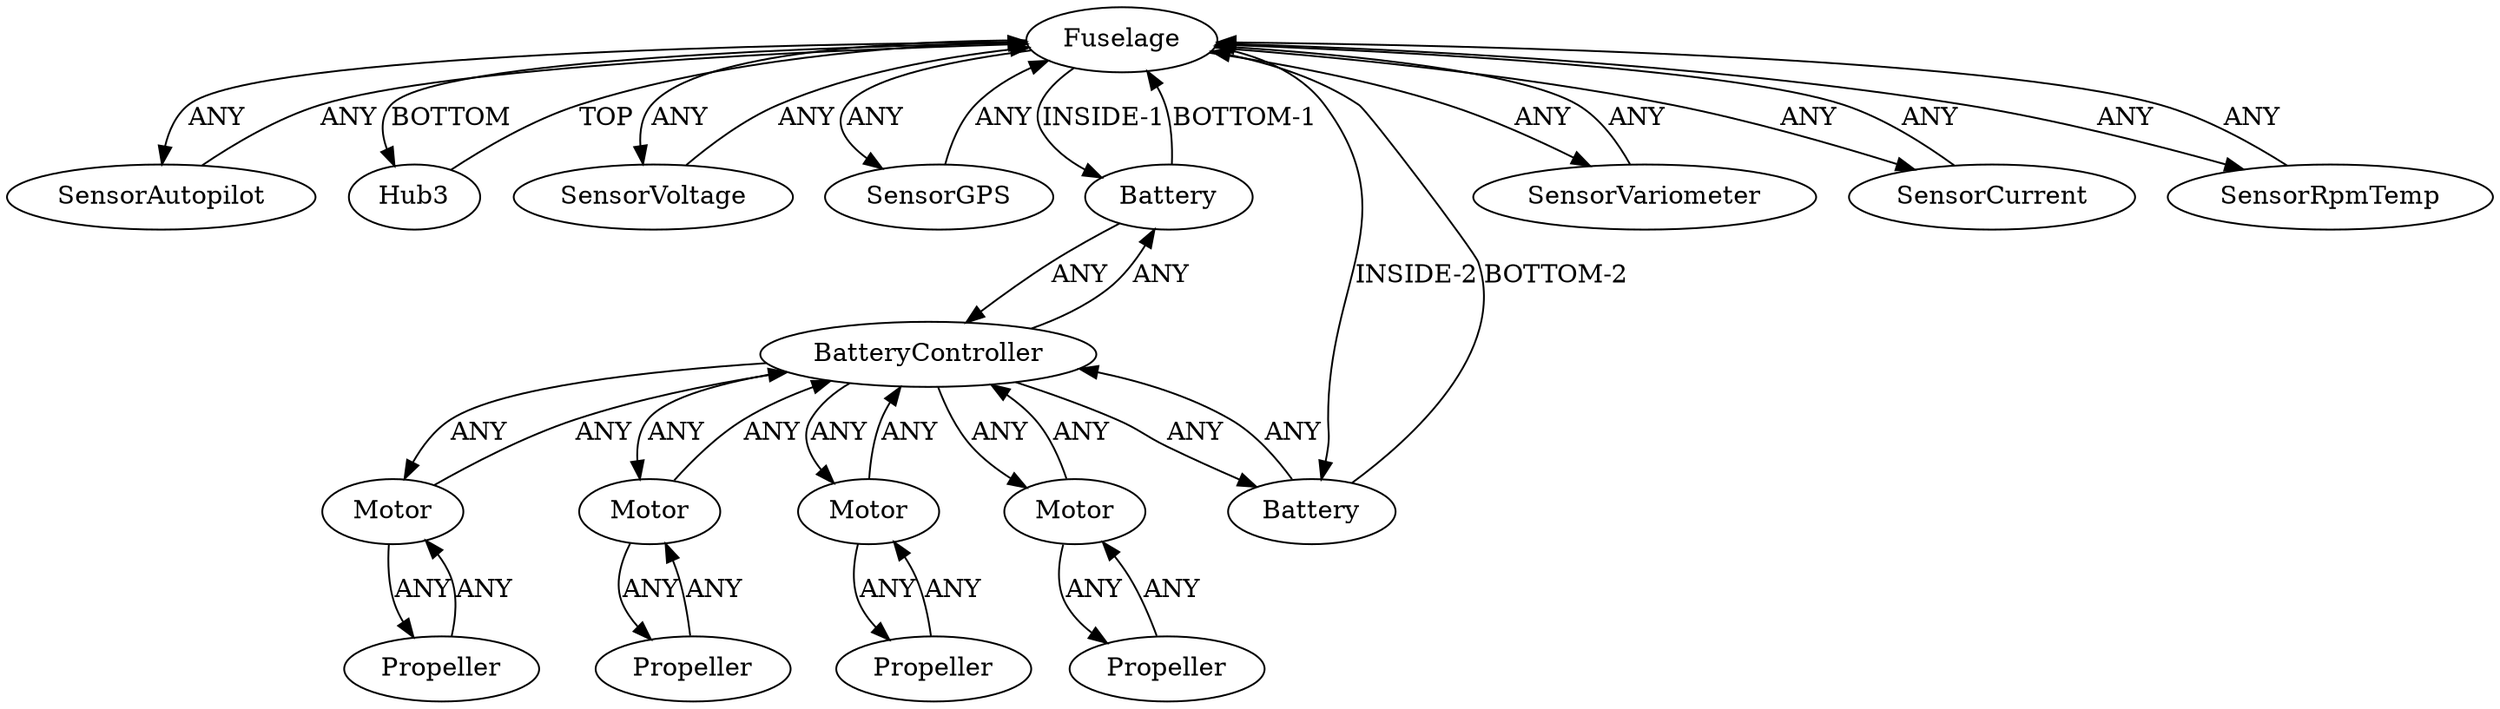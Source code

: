 /* Created by igraph 0.10.2 */
digraph {
  0 [
    instance=Fuselage_instance_1
    label=Fuselage
  ];
  1 [
    instance=Motor_instance_1
    label=Motor
  ];
  2 [
    instance=SensorAutopilot_instance_1
    label=SensorAutopilot
  ];
  3 [
    instance=Hub3_instance_4
    label=Hub3
  ];
  4 [
    instance=Propeller_instance_1
    label=Propeller
  ];
  5 [
    instance=SensorVoltage_instance_1
    label=SensorVoltage
  ];
  6 [
    instance=Propeller_instance_2
    label=Propeller
  ];
  7 [
    instance=Motor_instance_2
    label=Motor
  ];
  8 [
    instance=Motor_instance_3
    label=Motor
  ];
  9 [
    instance=Propeller_instance_3
    label=Propeller
  ];
  10 [
    instance=SensorGPS_instance_1
    label=SensorGPS
  ];
  11 [
    instance=Battery_instance_1
    label=Battery
  ];
  12 [
    instance=SensorVariometer_instance_1
    label=SensorVariometer
  ];
  13 [
    instance=Battery_instance_2
    label=Battery
  ];
  14 [
    instance=SensorCurrent_instance_1
    label=SensorCurrent
  ];
  15 [
    instance=Motor_instance_4
    label=Motor
  ];
  16 [
    instance=Propeller_instance_4
    label=Propeller
  ];
  17 [
    instance=BatteryController_instance_1
    label=BatteryController
  ];
  18 [
    instance=SensorRpmTemp_instance_1
    label=SensorRpmTemp
  ];

  0 -> 2 [
    label=ANY
  ];
  0 -> 3 [
    label=BOTTOM
  ];
  0 -> 5 [
    label=ANY
  ];
  0 -> 10 [
    label=ANY
  ];
  0 -> 11 [
    label="INSIDE-1"
  ];
  0 -> 12 [
    label=ANY
  ];
  0 -> 13 [
    label="INSIDE-2"
  ];
  0 -> 14 [
    label=ANY
  ];
  0 -> 18 [
    label=ANY
  ];
  1 -> 4 [
    label=ANY
  ];
  1 -> 17 [
    label=ANY
  ];
  2 -> 0 [
    label=ANY
  ];
  3 -> 0 [
    label=TOP
  ];
  4 -> 1 [
    label=ANY
  ];
  5 -> 0 [
    label=ANY
  ];
  6 -> 7 [
    label=ANY
  ];
  7 -> 6 [
    label=ANY
  ];
  7 -> 17 [
    label=ANY
  ];
  8 -> 9 [
    label=ANY
  ];
  8 -> 17 [
    label=ANY
  ];
  9 -> 8 [
    label=ANY
  ];
  10 -> 0 [
    label=ANY
  ];
  11 -> 0 [
    label="BOTTOM-1"
  ];
  11 -> 17 [
    label=ANY
  ];
  12 -> 0 [
    label=ANY
  ];
  13 -> 0 [
    label="BOTTOM-2"
  ];
  13 -> 17 [
    label=ANY
  ];
  14 -> 0 [
    label=ANY
  ];
  15 -> 16 [
    label=ANY
  ];
  15 -> 17 [
    label=ANY
  ];
  16 -> 15 [
    label=ANY
  ];
  17 -> 1 [
    label=ANY
  ];
  17 -> 7 [
    label=ANY
  ];
  17 -> 8 [
    label=ANY
  ];
  17 -> 11 [
    label=ANY
  ];
  17 -> 13 [
    label=ANY
  ];
  17 -> 15 [
    label=ANY
  ];
  18 -> 0 [
    label=ANY
  ];
}
